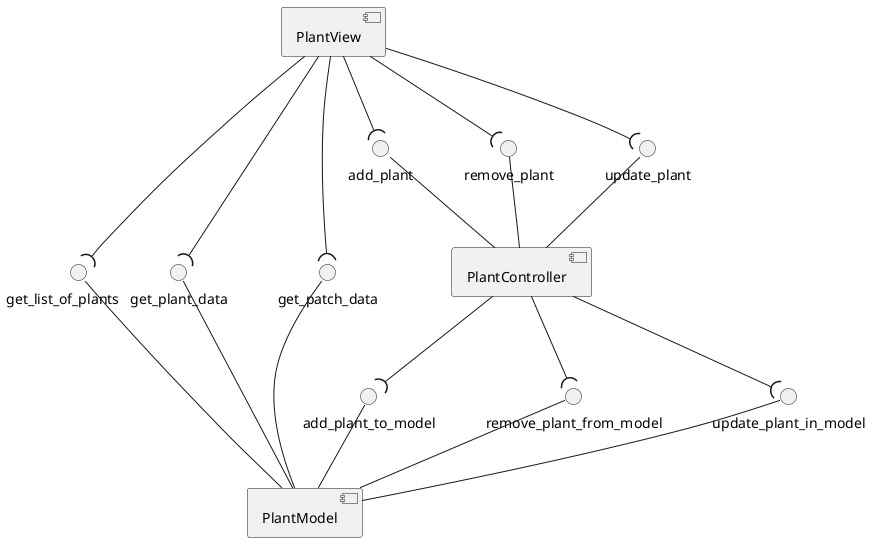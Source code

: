 @startuml Komponenten Diagramm
[PlantView] as pView
[PlantModel] as pMdl
[PlantController] as pCtrlr
() "get_plant_data" as getPData
() "get_list_of_plants         " as getLstOfP
() "get_patch_data" as getPatchData
() "add_plant" as addP
() "remove_plant" as remP
() "update_plant" as updP
() "add_plant_to_model" as addPToMdl
() "remove_plant_from_model" as remPFromMdl
() "update_plant_in_model" as updPInMdl

addPToMdl -down- pMdl
pCtrlr --( addPToMdl
remPFromMdl -down- pMdl
pCtrlr --( remPFromMdl
updPInMdl -down- pMdl
pCtrlr --( updPInMdl
addP -down- pCtrlr
pView --( addP
remP -down- pCtrlr
updP -down- pCtrlr
pView --( updP
pView --( remP
getPData -down- pMdl
pView --( getPData
getLstOfP -down- pMdl
pView -( getLstOfP
getPatchData -down- pMdl 
pView --( getPatchData
@enduml